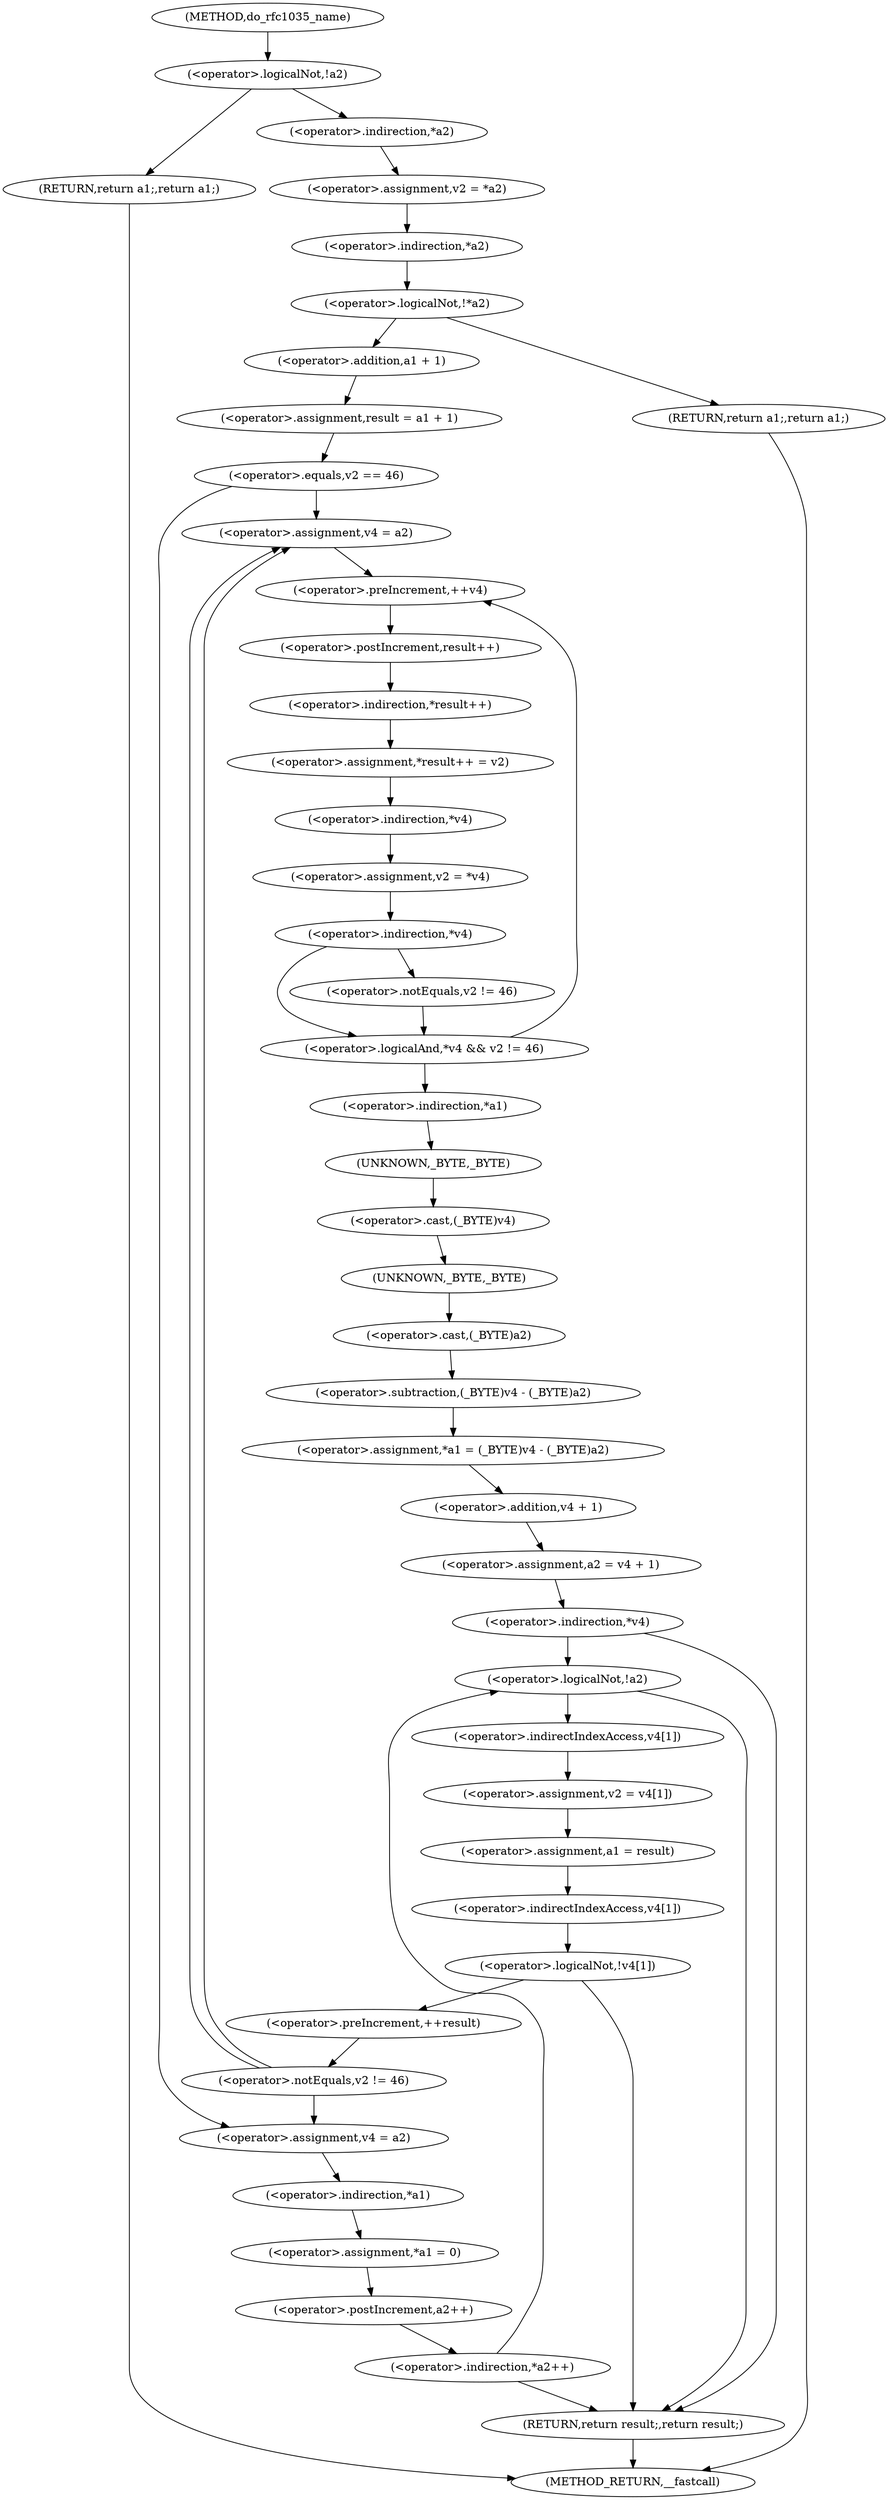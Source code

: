 digraph do_rfc1035_name {  
"1000112" [label = "(<operator>.logicalNot,!a2)" ]
"1000114" [label = "(RETURN,return a1;,return a1;)" ]
"1000116" [label = "(<operator>.assignment,v2 = *a2)" ]
"1000118" [label = "(<operator>.indirection,*a2)" ]
"1000121" [label = "(<operator>.logicalNot,!*a2)" ]
"1000122" [label = "(<operator>.indirection,*a2)" ]
"1000124" [label = "(RETURN,return a1;,return a1;)" ]
"1000126" [label = "(<operator>.assignment,result = a1 + 1)" ]
"1000128" [label = "(<operator>.addition,a1 + 1)" ]
"1000132" [label = "(<operator>.equals,v2 == 46)" ]
"1000137" [label = "(<operator>.assignment,v4 = a2)" ]
"1000142" [label = "(<operator>.preIncrement,++v4)" ]
"1000144" [label = "(<operator>.assignment,*result++ = v2)" ]
"1000145" [label = "(<operator>.indirection,*result++)" ]
"1000146" [label = "(<operator>.postIncrement,result++)" ]
"1000149" [label = "(<operator>.assignment,v2 = *v4)" ]
"1000151" [label = "(<operator>.indirection,*v4)" ]
"1000153" [label = "(<operator>.logicalAnd,*v4 && v2 != 46)" ]
"1000154" [label = "(<operator>.indirection,*v4)" ]
"1000156" [label = "(<operator>.notEquals,v2 != 46)" ]
"1000159" [label = "(<operator>.assignment,*a1 = (_BYTE)v4 - (_BYTE)a2)" ]
"1000160" [label = "(<operator>.indirection,*a1)" ]
"1000162" [label = "(<operator>.subtraction,(_BYTE)v4 - (_BYTE)a2)" ]
"1000163" [label = "(<operator>.cast,(_BYTE)v4)" ]
"1000164" [label = "(UNKNOWN,_BYTE,_BYTE)" ]
"1000166" [label = "(<operator>.cast,(_BYTE)a2)" ]
"1000167" [label = "(UNKNOWN,_BYTE,_BYTE)" ]
"1000169" [label = "(<operator>.assignment,a2 = v4 + 1)" ]
"1000171" [label = "(<operator>.addition,v4 + 1)" ]
"1000175" [label = "(<operator>.indirection,*v4)" ]
"1000181" [label = "(<operator>.logicalNot,!a2)" ]
"1000184" [label = "(<operator>.assignment,v2 = v4[1])" ]
"1000186" [label = "(<operator>.indirectIndexAccess,v4[1])" ]
"1000189" [label = "(<operator>.assignment,a1 = result)" ]
"1000193" [label = "(<operator>.logicalNot,!v4[1])" ]
"1000194" [label = "(<operator>.indirectIndexAccess,v4[1])" ]
"1000198" [label = "(<operator>.preIncrement,++result)" ]
"1000201" [label = "(<operator>.notEquals,v2 != 46)" ]
"1000206" [label = "(<operator>.assignment,v4 = a2)" ]
"1000209" [label = "(<operator>.assignment,*a1 = 0)" ]
"1000210" [label = "(<operator>.indirection,*a1)" ]
"1000213" [label = "(<operator>.indirection,*a2++)" ]
"1000214" [label = "(<operator>.postIncrement,a2++)" ]
"1000216" [label = "(RETURN,return result;,return result;)" ]
"1000104" [label = "(METHOD,do_rfc1035_name)" ]
"1000218" [label = "(METHOD_RETURN,__fastcall)" ]
  "1000112" -> "1000114" 
  "1000112" -> "1000118" 
  "1000114" -> "1000218" 
  "1000116" -> "1000122" 
  "1000118" -> "1000116" 
  "1000121" -> "1000124" 
  "1000121" -> "1000128" 
  "1000122" -> "1000121" 
  "1000124" -> "1000218" 
  "1000126" -> "1000132" 
  "1000128" -> "1000126" 
  "1000132" -> "1000206" 
  "1000132" -> "1000137" 
  "1000137" -> "1000142" 
  "1000142" -> "1000146" 
  "1000144" -> "1000151" 
  "1000145" -> "1000144" 
  "1000146" -> "1000145" 
  "1000149" -> "1000154" 
  "1000151" -> "1000149" 
  "1000153" -> "1000142" 
  "1000153" -> "1000160" 
  "1000154" -> "1000153" 
  "1000154" -> "1000156" 
  "1000156" -> "1000153" 
  "1000159" -> "1000171" 
  "1000160" -> "1000164" 
  "1000162" -> "1000159" 
  "1000163" -> "1000167" 
  "1000164" -> "1000163" 
  "1000166" -> "1000162" 
  "1000167" -> "1000166" 
  "1000169" -> "1000175" 
  "1000171" -> "1000169" 
  "1000175" -> "1000181" 
  "1000175" -> "1000216" 
  "1000181" -> "1000216" 
  "1000181" -> "1000186" 
  "1000184" -> "1000189" 
  "1000186" -> "1000184" 
  "1000189" -> "1000194" 
  "1000193" -> "1000216" 
  "1000193" -> "1000198" 
  "1000194" -> "1000193" 
  "1000198" -> "1000201" 
  "1000201" -> "1000137" 
  "1000201" -> "1000137" 
  "1000201" -> "1000206" 
  "1000206" -> "1000210" 
  "1000209" -> "1000214" 
  "1000210" -> "1000209" 
  "1000213" -> "1000181" 
  "1000213" -> "1000216" 
  "1000214" -> "1000213" 
  "1000216" -> "1000218" 
  "1000104" -> "1000112" 
}
